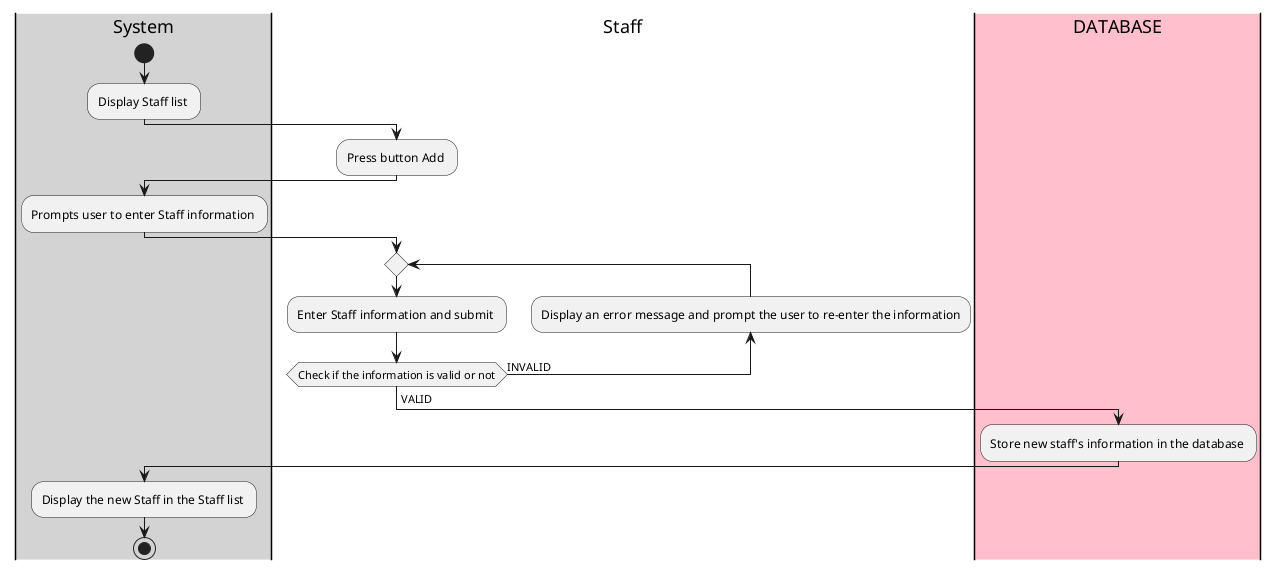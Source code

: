 @startuml

|#lightgray|System|
start
:Display Staff list ;
|#White|Staff|
:Press button Add ;
|#lightgray|System|
:Prompts user to enter Staff information ;
|#White|Staff|
repeat
  :Enter Staff information and submit ;
backward:Display an error message and prompt the user to re-enter the information;
repeat while (Check if the information is valid or not) is (INVALID)
-> VALID;
|#pink|DATABASE|
:Store new staff's information in the database ; 
|#lightgray|System|
:Display the new Staff in the Staff list ;
stop

@enduml
